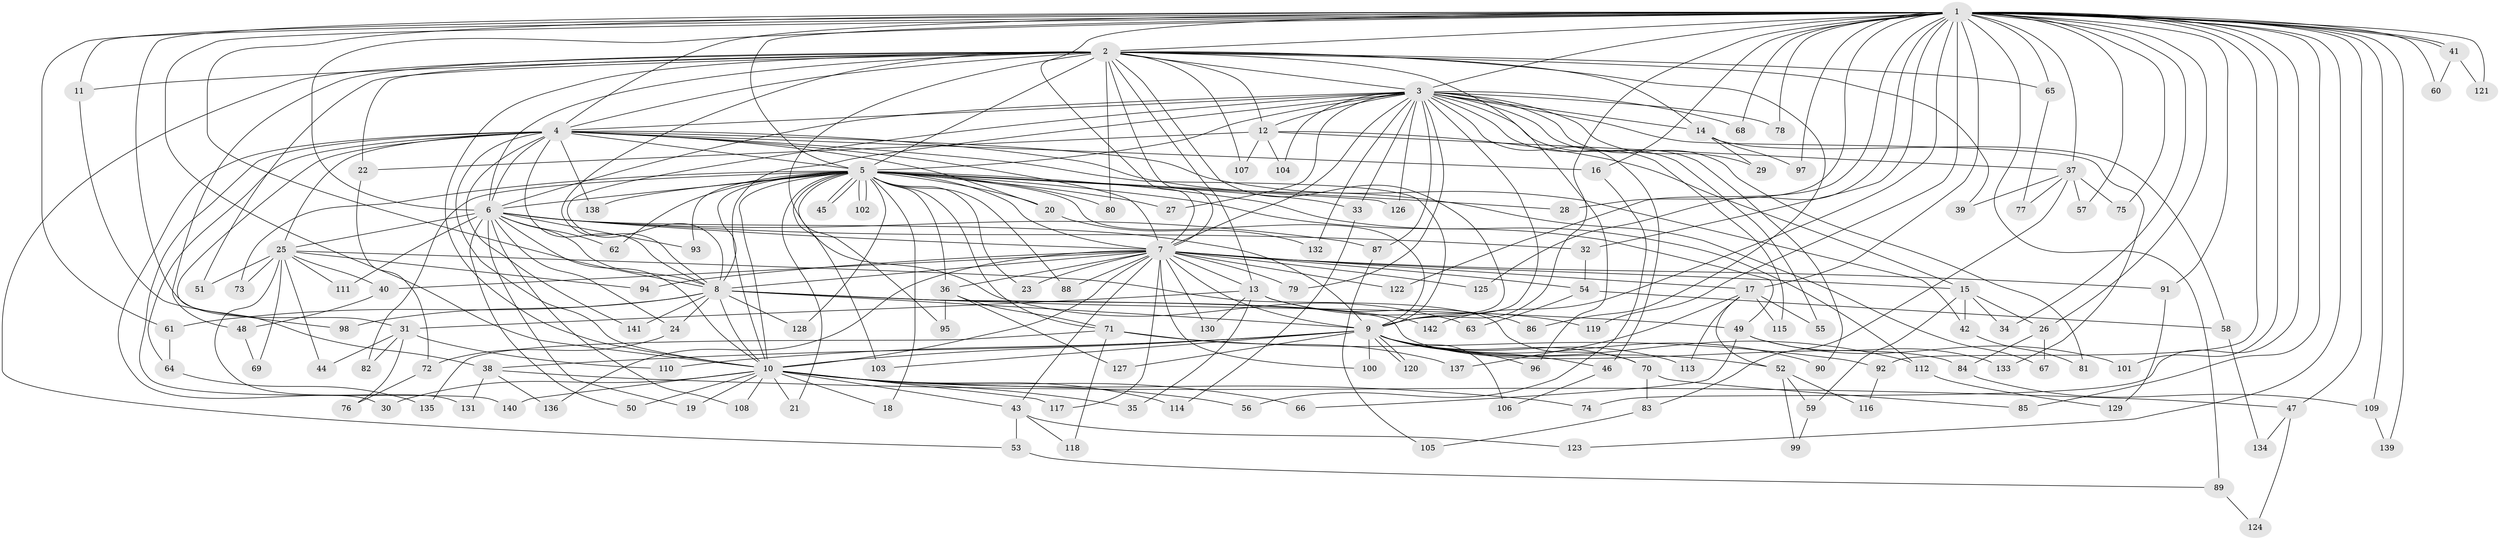 // coarse degree distribution, {38: 0.008695652173913044, 33: 0.017391304347826087, 32: 0.008695652173913044, 31: 0.008695652173913044, 16: 0.008695652173913044, 20: 0.008695652173913044, 3: 0.1391304347826087, 7: 0.043478260869565216, 5: 0.05217391304347826, 2: 0.6347826086956522, 4: 0.034782608695652174, 11: 0.008695652173913044, 6: 0.017391304347826087, 1: 0.008695652173913044}
// Generated by graph-tools (version 1.1) at 2025/51/02/27/25 19:51:52]
// undirected, 142 vertices, 309 edges
graph export_dot {
graph [start="1"]
  node [color=gray90,style=filled];
  1;
  2;
  3;
  4;
  5;
  6;
  7;
  8;
  9;
  10;
  11;
  12;
  13;
  14;
  15;
  16;
  17;
  18;
  19;
  20;
  21;
  22;
  23;
  24;
  25;
  26;
  27;
  28;
  29;
  30;
  31;
  32;
  33;
  34;
  35;
  36;
  37;
  38;
  39;
  40;
  41;
  42;
  43;
  44;
  45;
  46;
  47;
  48;
  49;
  50;
  51;
  52;
  53;
  54;
  55;
  56;
  57;
  58;
  59;
  60;
  61;
  62;
  63;
  64;
  65;
  66;
  67;
  68;
  69;
  70;
  71;
  72;
  73;
  74;
  75;
  76;
  77;
  78;
  79;
  80;
  81;
  82;
  83;
  84;
  85;
  86;
  87;
  88;
  89;
  90;
  91;
  92;
  93;
  94;
  95;
  96;
  97;
  98;
  99;
  100;
  101;
  102;
  103;
  104;
  105;
  106;
  107;
  108;
  109;
  110;
  111;
  112;
  113;
  114;
  115;
  116;
  117;
  118;
  119;
  120;
  121;
  122;
  123;
  124;
  125;
  126;
  127;
  128;
  129;
  130;
  131;
  132;
  133;
  134;
  135;
  136;
  137;
  138;
  139;
  140;
  141;
  142;
  1 -- 2;
  1 -- 3;
  1 -- 4;
  1 -- 5;
  1 -- 6;
  1 -- 7;
  1 -- 8;
  1 -- 9;
  1 -- 10;
  1 -- 11;
  1 -- 16;
  1 -- 17;
  1 -- 26;
  1 -- 28;
  1 -- 31;
  1 -- 32;
  1 -- 34;
  1 -- 37;
  1 -- 41;
  1 -- 41;
  1 -- 47;
  1 -- 57;
  1 -- 60;
  1 -- 61;
  1 -- 65;
  1 -- 68;
  1 -- 74;
  1 -- 75;
  1 -- 78;
  1 -- 85;
  1 -- 89;
  1 -- 91;
  1 -- 92;
  1 -- 97;
  1 -- 101;
  1 -- 109;
  1 -- 119;
  1 -- 121;
  1 -- 122;
  1 -- 123;
  1 -- 125;
  1 -- 139;
  1 -- 142;
  2 -- 3;
  2 -- 4;
  2 -- 5;
  2 -- 6;
  2 -- 7;
  2 -- 8;
  2 -- 9;
  2 -- 10;
  2 -- 11;
  2 -- 12;
  2 -- 13;
  2 -- 14;
  2 -- 22;
  2 -- 39;
  2 -- 48;
  2 -- 51;
  2 -- 53;
  2 -- 63;
  2 -- 65;
  2 -- 80;
  2 -- 86;
  2 -- 96;
  2 -- 107;
  3 -- 4;
  3 -- 5;
  3 -- 6;
  3 -- 7;
  3 -- 8;
  3 -- 9;
  3 -- 10;
  3 -- 12;
  3 -- 14;
  3 -- 27;
  3 -- 29;
  3 -- 33;
  3 -- 46;
  3 -- 55;
  3 -- 68;
  3 -- 78;
  3 -- 79;
  3 -- 81;
  3 -- 87;
  3 -- 90;
  3 -- 104;
  3 -- 115;
  3 -- 126;
  3 -- 132;
  3 -- 133;
  4 -- 5;
  4 -- 6;
  4 -- 7;
  4 -- 8;
  4 -- 9;
  4 -- 10;
  4 -- 16;
  4 -- 20;
  4 -- 25;
  4 -- 30;
  4 -- 38;
  4 -- 42;
  4 -- 64;
  4 -- 67;
  4 -- 138;
  4 -- 140;
  4 -- 141;
  5 -- 6;
  5 -- 7;
  5 -- 8;
  5 -- 9;
  5 -- 10;
  5 -- 18;
  5 -- 20;
  5 -- 21;
  5 -- 23;
  5 -- 27;
  5 -- 28;
  5 -- 33;
  5 -- 36;
  5 -- 45;
  5 -- 45;
  5 -- 49;
  5 -- 62;
  5 -- 71;
  5 -- 73;
  5 -- 80;
  5 -- 82;
  5 -- 88;
  5 -- 93;
  5 -- 95;
  5 -- 102;
  5 -- 102;
  5 -- 103;
  5 -- 112;
  5 -- 126;
  5 -- 128;
  5 -- 138;
  6 -- 7;
  6 -- 8;
  6 -- 9;
  6 -- 10;
  6 -- 19;
  6 -- 24;
  6 -- 25;
  6 -- 32;
  6 -- 50;
  6 -- 62;
  6 -- 87;
  6 -- 93;
  6 -- 108;
  6 -- 111;
  7 -- 8;
  7 -- 9;
  7 -- 10;
  7 -- 13;
  7 -- 15;
  7 -- 17;
  7 -- 23;
  7 -- 36;
  7 -- 40;
  7 -- 43;
  7 -- 54;
  7 -- 79;
  7 -- 88;
  7 -- 91;
  7 -- 94;
  7 -- 100;
  7 -- 117;
  7 -- 122;
  7 -- 125;
  7 -- 130;
  7 -- 136;
  8 -- 9;
  8 -- 10;
  8 -- 24;
  8 -- 49;
  8 -- 61;
  8 -- 84;
  8 -- 98;
  8 -- 128;
  8 -- 141;
  8 -- 142;
  9 -- 10;
  9 -- 38;
  9 -- 46;
  9 -- 52;
  9 -- 70;
  9 -- 90;
  9 -- 96;
  9 -- 100;
  9 -- 103;
  9 -- 106;
  9 -- 110;
  9 -- 112;
  9 -- 113;
  9 -- 120;
  9 -- 120;
  9 -- 127;
  10 -- 18;
  10 -- 19;
  10 -- 21;
  10 -- 30;
  10 -- 35;
  10 -- 43;
  10 -- 50;
  10 -- 56;
  10 -- 66;
  10 -- 74;
  10 -- 108;
  10 -- 114;
  10 -- 117;
  10 -- 140;
  11 -- 98;
  12 -- 15;
  12 -- 22;
  12 -- 37;
  12 -- 104;
  12 -- 107;
  13 -- 31;
  13 -- 35;
  13 -- 86;
  13 -- 119;
  13 -- 130;
  14 -- 29;
  14 -- 58;
  14 -- 97;
  15 -- 26;
  15 -- 34;
  15 -- 42;
  15 -- 59;
  16 -- 56;
  17 -- 52;
  17 -- 55;
  17 -- 113;
  17 -- 115;
  17 -- 137;
  20 -- 132;
  22 -- 72;
  24 -- 72;
  25 -- 40;
  25 -- 44;
  25 -- 51;
  25 -- 69;
  25 -- 70;
  25 -- 73;
  25 -- 94;
  25 -- 111;
  25 -- 131;
  26 -- 67;
  26 -- 84;
  31 -- 44;
  31 -- 76;
  31 -- 82;
  31 -- 110;
  32 -- 54;
  33 -- 114;
  36 -- 71;
  36 -- 95;
  36 -- 127;
  37 -- 39;
  37 -- 57;
  37 -- 75;
  37 -- 77;
  37 -- 83;
  38 -- 47;
  38 -- 131;
  38 -- 136;
  40 -- 48;
  41 -- 60;
  41 -- 121;
  42 -- 81;
  43 -- 53;
  43 -- 118;
  43 -- 123;
  46 -- 106;
  47 -- 124;
  47 -- 134;
  48 -- 69;
  49 -- 66;
  49 -- 101;
  49 -- 133;
  52 -- 59;
  52 -- 99;
  52 -- 116;
  53 -- 89;
  54 -- 58;
  54 -- 63;
  58 -- 134;
  59 -- 99;
  61 -- 64;
  64 -- 135;
  65 -- 77;
  70 -- 83;
  70 -- 85;
  71 -- 92;
  71 -- 118;
  71 -- 135;
  71 -- 137;
  72 -- 76;
  83 -- 105;
  84 -- 109;
  87 -- 105;
  89 -- 124;
  91 -- 129;
  92 -- 116;
  109 -- 139;
  112 -- 129;
}
